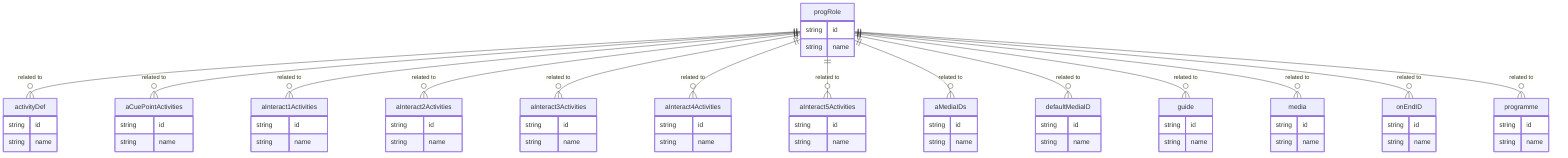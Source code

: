 erDiagram
    progRole {
        string id
        string name
    }
    activityDef {
        string id
        string name
    }
    aCuePointActivities {
        string id
        string name
    }
    aInteract1Activities {
        string id
        string name
    }
    aInteract2Activities {
        string id
        string name
    }
    aInteract3Activities {
        string id
        string name
    }
    aInteract4Activities {
        string id
        string name
    }
    aInteract5Activities {
        string id
        string name
    }
    aMediaIDs {
        string id
        string name
    }
    defaultMediaID {
        string id
        string name
    }
    guide {
        string id
        string name
    }
    media {
        string id
        string name
    }
    onEndID {
        string id
        string name
    }
    programme {
        string id
        string name
    }

    %% Relationships
    progRole ||--o{ activityDef : "related to"
    progRole ||--o{ aCuePointActivities : "related to"
    progRole ||--o{ aInteract1Activities : "related to"
    progRole ||--o{ aInteract2Activities : "related to"
    progRole ||--o{ aInteract3Activities : "related to"
    progRole ||--o{ aInteract4Activities : "related to"
    progRole ||--o{ aInteract5Activities : "related to"
    progRole ||--o{ aMediaIDs : "related to"
    progRole ||--o{ defaultMediaID : "related to"
    progRole ||--o{ guide : "related to"
    progRole ||--o{ media : "related to"
    progRole ||--o{ onEndID : "related to"
    progRole ||--o{ programme : "related to"